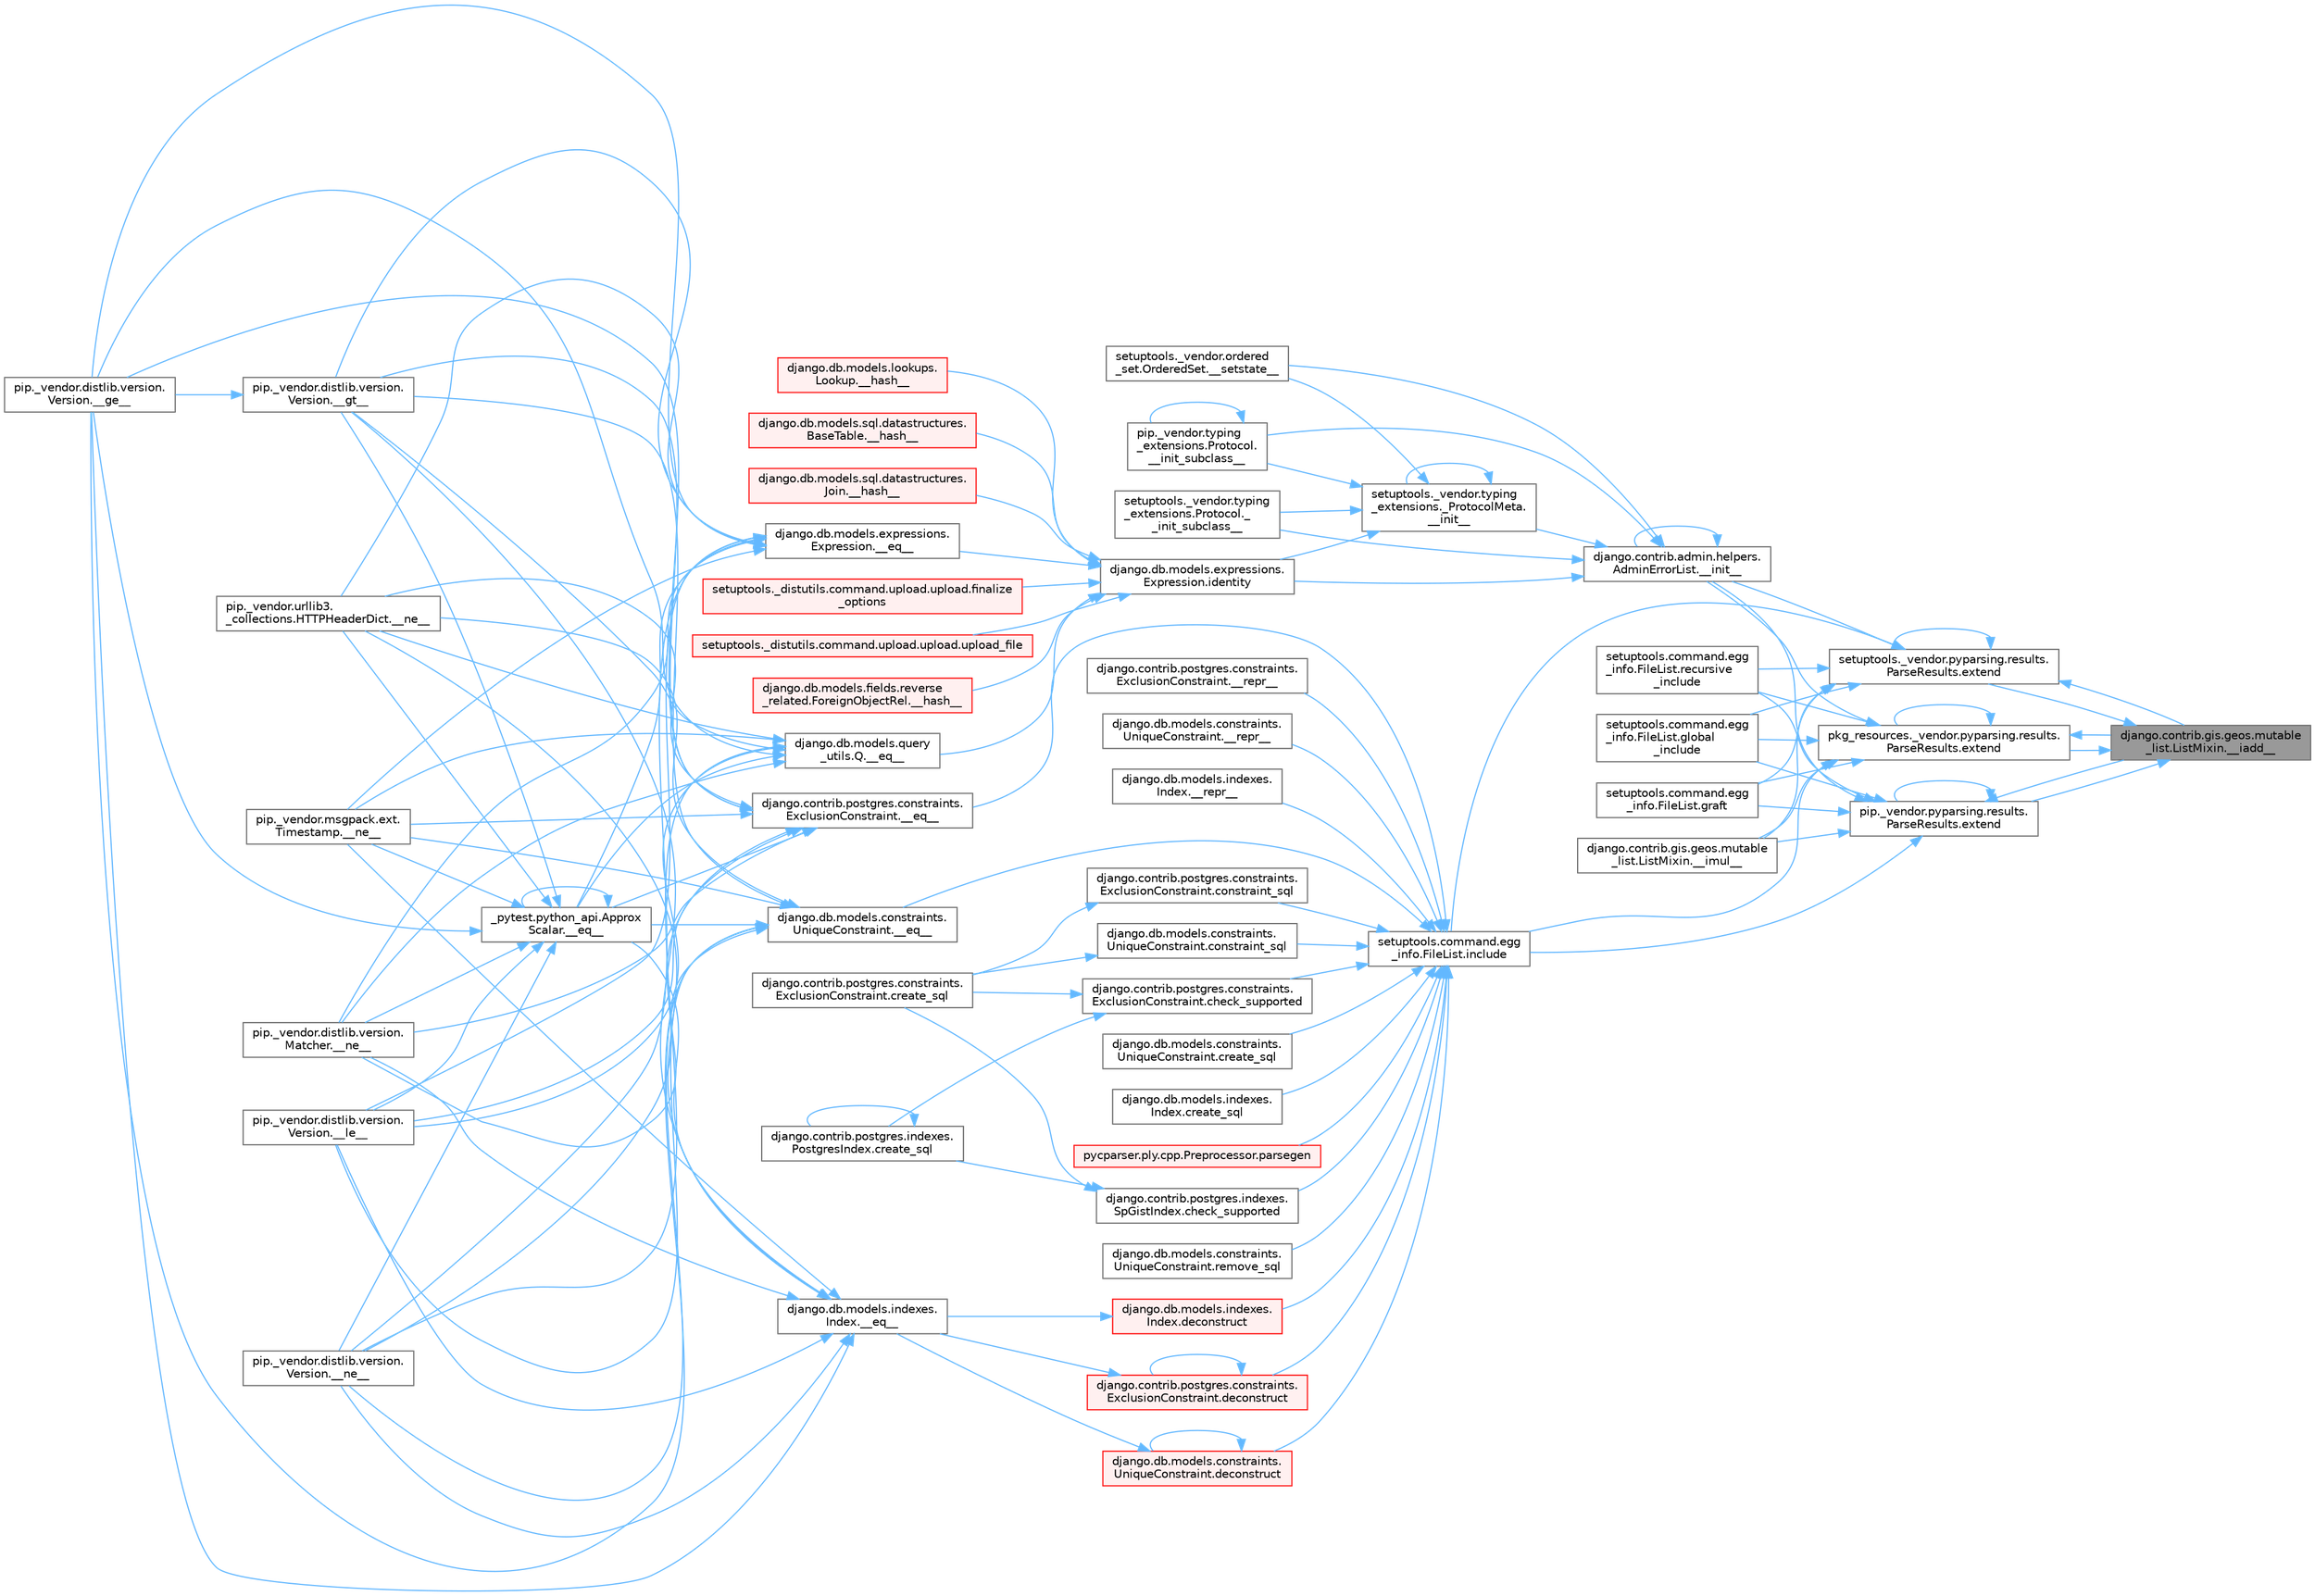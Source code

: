 digraph "django.contrib.gis.geos.mutable_list.ListMixin.__iadd__"
{
 // LATEX_PDF_SIZE
  bgcolor="transparent";
  edge [fontname=Helvetica,fontsize=10,labelfontname=Helvetica,labelfontsize=10];
  node [fontname=Helvetica,fontsize=10,shape=box,height=0.2,width=0.4];
  rankdir="RL";
  Node1 [id="Node000001",label="django.contrib.gis.geos.mutable\l_list.ListMixin.__iadd__",height=0.2,width=0.4,color="gray40", fillcolor="grey60", style="filled", fontcolor="black",tooltip=" "];
  Node1 -> Node2 [id="edge1_Node000001_Node000002",dir="back",color="steelblue1",style="solid",tooltip=" "];
  Node2 [id="Node000002",label="pip._vendor.pyparsing.results.\lParseResults.extend",height=0.2,width=0.4,color="grey40", fillcolor="white", style="filled",URL="$classpip_1_1__vendor_1_1pyparsing_1_1results_1_1_parse_results.html#a3a8a69368a4bca23dd54b356a2a06946",tooltip=" "];
  Node2 -> Node1 [id="edge2_Node000002_Node000001",dir="back",color="steelblue1",style="solid",tooltip=" "];
  Node2 -> Node3 [id="edge3_Node000002_Node000003",dir="back",color="steelblue1",style="solid",tooltip=" "];
  Node3 [id="Node000003",label="django.contrib.gis.geos.mutable\l_list.ListMixin.__imul__",height=0.2,width=0.4,color="grey40", fillcolor="white", style="filled",URL="$classdjango_1_1contrib_1_1gis_1_1geos_1_1mutable__list_1_1_list_mixin.html#aa1f26122b3cd1330a9489e8efd2b7ecf",tooltip=" "];
  Node2 -> Node4 [id="edge4_Node000002_Node000004",dir="back",color="steelblue1",style="solid",tooltip=" "];
  Node4 [id="Node000004",label="django.contrib.admin.helpers.\lAdminErrorList.__init__",height=0.2,width=0.4,color="grey40", fillcolor="white", style="filled",URL="$classdjango_1_1contrib_1_1admin_1_1helpers_1_1_admin_error_list.html#a5878563f6cf5f204f1ad08384fe02b52",tooltip=" "];
  Node4 -> Node4 [id="edge5_Node000004_Node000004",dir="back",color="steelblue1",style="solid",tooltip=" "];
  Node4 -> Node5 [id="edge6_Node000004_Node000005",dir="back",color="steelblue1",style="solid",tooltip=" "];
  Node5 [id="Node000005",label="setuptools._vendor.typing\l_extensions._ProtocolMeta.\l__init__",height=0.2,width=0.4,color="grey40", fillcolor="white", style="filled",URL="$classsetuptools_1_1__vendor_1_1typing__extensions_1_1___protocol_meta.html#a7bbaff8ac6d19534b46bca363ee0b43a",tooltip=" "];
  Node5 -> Node5 [id="edge7_Node000005_Node000005",dir="back",color="steelblue1",style="solid",tooltip=" "];
  Node5 -> Node6 [id="edge8_Node000005_Node000006",dir="back",color="steelblue1",style="solid",tooltip=" "];
  Node6 [id="Node000006",label="pip._vendor.typing\l_extensions.Protocol.\l__init_subclass__",height=0.2,width=0.4,color="grey40", fillcolor="white", style="filled",URL="$classpip_1_1__vendor_1_1typing__extensions_1_1_protocol.html#a2916efc86cebb8aba6deb7fd30b33988",tooltip=" "];
  Node6 -> Node6 [id="edge9_Node000006_Node000006",dir="back",color="steelblue1",style="solid",tooltip=" "];
  Node5 -> Node7 [id="edge10_Node000005_Node000007",dir="back",color="steelblue1",style="solid",tooltip=" "];
  Node7 [id="Node000007",label="setuptools._vendor.typing\l_extensions.Protocol._\l_init_subclass__",height=0.2,width=0.4,color="grey40", fillcolor="white", style="filled",URL="$classsetuptools_1_1__vendor_1_1typing__extensions_1_1_protocol.html#ac6cbebc092a4724ab3704c5334059874",tooltip=" "];
  Node5 -> Node8 [id="edge11_Node000005_Node000008",dir="back",color="steelblue1",style="solid",tooltip=" "];
  Node8 [id="Node000008",label="setuptools._vendor.ordered\l_set.OrderedSet.__setstate__",height=0.2,width=0.4,color="grey40", fillcolor="white", style="filled",URL="$classsetuptools_1_1__vendor_1_1ordered__set_1_1_ordered_set.html#aa7f7de9d987829525d06db565fe1b4a1",tooltip=" "];
  Node5 -> Node9 [id="edge12_Node000005_Node000009",dir="back",color="steelblue1",style="solid",tooltip=" "];
  Node9 [id="Node000009",label="django.db.models.expressions.\lExpression.identity",height=0.2,width=0.4,color="grey40", fillcolor="white", style="filled",URL="$classdjango_1_1db_1_1models_1_1expressions_1_1_expression.html#a10048810b5eb8641acf3bc150731b925",tooltip=" "];
  Node9 -> Node10 [id="edge13_Node000009_Node000010",dir="back",color="steelblue1",style="solid",tooltip=" "];
  Node10 [id="Node000010",label="django.db.models.expressions.\lExpression.__eq__",height=0.2,width=0.4,color="grey40", fillcolor="white", style="filled",URL="$classdjango_1_1db_1_1models_1_1expressions_1_1_expression.html#adb4c2940b4e88b38771aac46593315e1",tooltip=" "];
  Node10 -> Node11 [id="edge14_Node000010_Node000011",dir="back",color="steelblue1",style="solid",tooltip=" "];
  Node11 [id="Node000011",label="_pytest.python_api.Approx\lScalar.__eq__",height=0.2,width=0.4,color="grey40", fillcolor="white", style="filled",URL="$class__pytest_1_1python__api_1_1_approx_scalar.html#af4601ee4ca7409927f88c83ebfc3d923",tooltip=" "];
  Node11 -> Node11 [id="edge15_Node000011_Node000011",dir="back",color="steelblue1",style="solid",tooltip=" "];
  Node11 -> Node12 [id="edge16_Node000011_Node000012",dir="back",color="steelblue1",style="solid",tooltip=" "];
  Node12 [id="Node000012",label="pip._vendor.distlib.version.\lVersion.__ge__",height=0.2,width=0.4,color="grey40", fillcolor="white", style="filled",URL="$classpip_1_1__vendor_1_1distlib_1_1version_1_1_version.html#aa6b7b889cebc687ddb5ed9040d01b1ec",tooltip=" "];
  Node11 -> Node13 [id="edge17_Node000011_Node000013",dir="back",color="steelblue1",style="solid",tooltip=" "];
  Node13 [id="Node000013",label="pip._vendor.distlib.version.\lVersion.__gt__",height=0.2,width=0.4,color="grey40", fillcolor="white", style="filled",URL="$classpip_1_1__vendor_1_1distlib_1_1version_1_1_version.html#a51cf0c8da1bb6829173ff6861b10cb5f",tooltip=" "];
  Node13 -> Node12 [id="edge18_Node000013_Node000012",dir="back",color="steelblue1",style="solid",tooltip=" "];
  Node11 -> Node14 [id="edge19_Node000011_Node000014",dir="back",color="steelblue1",style="solid",tooltip=" "];
  Node14 [id="Node000014",label="pip._vendor.distlib.version.\lVersion.__le__",height=0.2,width=0.4,color="grey40", fillcolor="white", style="filled",URL="$classpip_1_1__vendor_1_1distlib_1_1version_1_1_version.html#ae5e2c5d9b76377e286fcf92a382cbb8b",tooltip=" "];
  Node11 -> Node15 [id="edge20_Node000011_Node000015",dir="back",color="steelblue1",style="solid",tooltip=" "];
  Node15 [id="Node000015",label="pip._vendor.distlib.version.\lMatcher.__ne__",height=0.2,width=0.4,color="grey40", fillcolor="white", style="filled",URL="$classpip_1_1__vendor_1_1distlib_1_1version_1_1_matcher.html#a24f8f8a4686bff3018fee5d22f4e02f1",tooltip=" "];
  Node11 -> Node16 [id="edge21_Node000011_Node000016",dir="back",color="steelblue1",style="solid",tooltip=" "];
  Node16 [id="Node000016",label="pip._vendor.distlib.version.\lVersion.__ne__",height=0.2,width=0.4,color="grey40", fillcolor="white", style="filled",URL="$classpip_1_1__vendor_1_1distlib_1_1version_1_1_version.html#aea3cdf6db007318ab1a2e8d144e2a4a1",tooltip=" "];
  Node11 -> Node17 [id="edge22_Node000011_Node000017",dir="back",color="steelblue1",style="solid",tooltip=" "];
  Node17 [id="Node000017",label="pip._vendor.msgpack.ext.\lTimestamp.__ne__",height=0.2,width=0.4,color="grey40", fillcolor="white", style="filled",URL="$classpip_1_1__vendor_1_1msgpack_1_1ext_1_1_timestamp.html#ac38b8cada8075f7a1133b06bc99b2317",tooltip=" "];
  Node11 -> Node18 [id="edge23_Node000011_Node000018",dir="back",color="steelblue1",style="solid",tooltip=" "];
  Node18 [id="Node000018",label="pip._vendor.urllib3.\l_collections.HTTPHeaderDict.__ne__",height=0.2,width=0.4,color="grey40", fillcolor="white", style="filled",URL="$classpip_1_1__vendor_1_1urllib3_1_1__collections_1_1_h_t_t_p_header_dict.html#aa7766a9499d33160a1258e140e35a806",tooltip=" "];
  Node10 -> Node12 [id="edge24_Node000010_Node000012",dir="back",color="steelblue1",style="solid",tooltip=" "];
  Node10 -> Node13 [id="edge25_Node000010_Node000013",dir="back",color="steelblue1",style="solid",tooltip=" "];
  Node10 -> Node14 [id="edge26_Node000010_Node000014",dir="back",color="steelblue1",style="solid",tooltip=" "];
  Node10 -> Node15 [id="edge27_Node000010_Node000015",dir="back",color="steelblue1",style="solid",tooltip=" "];
  Node10 -> Node16 [id="edge28_Node000010_Node000016",dir="back",color="steelblue1",style="solid",tooltip=" "];
  Node10 -> Node17 [id="edge29_Node000010_Node000017",dir="back",color="steelblue1",style="solid",tooltip=" "];
  Node10 -> Node18 [id="edge30_Node000010_Node000018",dir="back",color="steelblue1",style="solid",tooltip=" "];
  Node9 -> Node19 [id="edge31_Node000009_Node000019",dir="back",color="steelblue1",style="solid",tooltip=" "];
  Node19 [id="Node000019",label="django.db.models.query\l_utils.Q.__eq__",height=0.2,width=0.4,color="grey40", fillcolor="white", style="filled",URL="$classdjango_1_1db_1_1models_1_1query__utils_1_1_q.html#aa83c3e0a1d5257be65a946fcc4baf58a",tooltip=" "];
  Node19 -> Node11 [id="edge32_Node000019_Node000011",dir="back",color="steelblue1",style="solid",tooltip=" "];
  Node19 -> Node12 [id="edge33_Node000019_Node000012",dir="back",color="steelblue1",style="solid",tooltip=" "];
  Node19 -> Node13 [id="edge34_Node000019_Node000013",dir="back",color="steelblue1",style="solid",tooltip=" "];
  Node19 -> Node14 [id="edge35_Node000019_Node000014",dir="back",color="steelblue1",style="solid",tooltip=" "];
  Node19 -> Node15 [id="edge36_Node000019_Node000015",dir="back",color="steelblue1",style="solid",tooltip=" "];
  Node19 -> Node16 [id="edge37_Node000019_Node000016",dir="back",color="steelblue1",style="solid",tooltip=" "];
  Node19 -> Node17 [id="edge38_Node000019_Node000017",dir="back",color="steelblue1",style="solid",tooltip=" "];
  Node19 -> Node18 [id="edge39_Node000019_Node000018",dir="back",color="steelblue1",style="solid",tooltip=" "];
  Node9 -> Node20 [id="edge40_Node000009_Node000020",dir="back",color="steelblue1",style="solid",tooltip=" "];
  Node20 [id="Node000020",label="django.db.models.fields.reverse\l_related.ForeignObjectRel.__hash__",height=0.2,width=0.4,color="red", fillcolor="#FFF0F0", style="filled",URL="$classdjango_1_1db_1_1models_1_1fields_1_1reverse__related_1_1_foreign_object_rel.html#aa0478c97c51638ebbe5b348c9ace7a13",tooltip=" "];
  Node9 -> Node23 [id="edge41_Node000009_Node000023",dir="back",color="steelblue1",style="solid",tooltip=" "];
  Node23 [id="Node000023",label="django.db.models.lookups.\lLookup.__hash__",height=0.2,width=0.4,color="red", fillcolor="#FFF0F0", style="filled",URL="$classdjango_1_1db_1_1models_1_1lookups_1_1_lookup.html#a05201ecef16ee5ad8c9a403b7ebbc268",tooltip=" "];
  Node9 -> Node24 [id="edge42_Node000009_Node000024",dir="back",color="steelblue1",style="solid",tooltip=" "];
  Node24 [id="Node000024",label="django.db.models.sql.datastructures.\lBaseTable.__hash__",height=0.2,width=0.4,color="red", fillcolor="#FFF0F0", style="filled",URL="$classdjango_1_1db_1_1models_1_1sql_1_1datastructures_1_1_base_table.html#aebcfbba4343eb7a1520718b608feaaa6",tooltip=" "];
  Node9 -> Node25 [id="edge43_Node000009_Node000025",dir="back",color="steelblue1",style="solid",tooltip=" "];
  Node25 [id="Node000025",label="django.db.models.sql.datastructures.\lJoin.__hash__",height=0.2,width=0.4,color="red", fillcolor="#FFF0F0", style="filled",URL="$classdjango_1_1db_1_1models_1_1sql_1_1datastructures_1_1_join.html#adcb5282598b4e04b92f6bd262f0d360c",tooltip=" "];
  Node9 -> Node26 [id="edge44_Node000009_Node000026",dir="back",color="steelblue1",style="solid",tooltip=" "];
  Node26 [id="Node000026",label="setuptools._distutils.command.upload.upload.finalize\l_options",height=0.2,width=0.4,color="red", fillcolor="#FFF0F0", style="filled",URL="$classsetuptools_1_1__distutils_1_1command_1_1upload_1_1upload.html#a9c94c240a676c164b8b18a141bc48c4c",tooltip=" "];
  Node9 -> Node33 [id="edge45_Node000009_Node000033",dir="back",color="steelblue1",style="solid",tooltip=" "];
  Node33 [id="Node000033",label="setuptools._distutils.command.upload.upload.upload_file",height=0.2,width=0.4,color="red", fillcolor="#FFF0F0", style="filled",URL="$classsetuptools_1_1__distutils_1_1command_1_1upload_1_1upload.html#aa7d9089079f68edc3d38061fcc04211f",tooltip=" "];
  Node4 -> Node6 [id="edge46_Node000004_Node000006",dir="back",color="steelblue1",style="solid",tooltip=" "];
  Node4 -> Node7 [id="edge47_Node000004_Node000007",dir="back",color="steelblue1",style="solid",tooltip=" "];
  Node4 -> Node8 [id="edge48_Node000004_Node000008",dir="back",color="steelblue1",style="solid",tooltip=" "];
  Node4 -> Node9 [id="edge49_Node000004_Node000009",dir="back",color="steelblue1",style="solid",tooltip=" "];
  Node2 -> Node2 [id="edge50_Node000002_Node000002",dir="back",color="steelblue1",style="solid",tooltip=" "];
  Node2 -> Node36 [id="edge51_Node000002_Node000036",dir="back",color="steelblue1",style="solid",tooltip=" "];
  Node36 [id="Node000036",label="setuptools.command.egg\l_info.FileList.global\l_include",height=0.2,width=0.4,color="grey40", fillcolor="white", style="filled",URL="$classsetuptools_1_1command_1_1egg__info_1_1_file_list.html#aadac1c6cd8f0f3ca32ae942964571e54",tooltip=" "];
  Node2 -> Node37 [id="edge52_Node000002_Node000037",dir="back",color="steelblue1",style="solid",tooltip=" "];
  Node37 [id="Node000037",label="setuptools.command.egg\l_info.FileList.graft",height=0.2,width=0.4,color="grey40", fillcolor="white", style="filled",URL="$classsetuptools_1_1command_1_1egg__info_1_1_file_list.html#a9c1fb7dd83a4e7a24412a3a265fbc102",tooltip=" "];
  Node2 -> Node38 [id="edge53_Node000002_Node000038",dir="back",color="steelblue1",style="solid",tooltip=" "];
  Node38 [id="Node000038",label="setuptools.command.egg\l_info.FileList.include",height=0.2,width=0.4,color="grey40", fillcolor="white", style="filled",URL="$classsetuptools_1_1command_1_1egg__info_1_1_file_list.html#a607fa79fcff4595945fdfb1f266eb132",tooltip=" "];
  Node38 -> Node39 [id="edge54_Node000038_Node000039",dir="back",color="steelblue1",style="solid",tooltip=" "];
  Node39 [id="Node000039",label="django.contrib.postgres.constraints.\lExclusionConstraint.__eq__",height=0.2,width=0.4,color="grey40", fillcolor="white", style="filled",URL="$classdjango_1_1contrib_1_1postgres_1_1constraints_1_1_exclusion_constraint.html#af496d048323e51177e1239475f9fe47c",tooltip=" "];
  Node39 -> Node11 [id="edge55_Node000039_Node000011",dir="back",color="steelblue1",style="solid",tooltip=" "];
  Node39 -> Node12 [id="edge56_Node000039_Node000012",dir="back",color="steelblue1",style="solid",tooltip=" "];
  Node39 -> Node13 [id="edge57_Node000039_Node000013",dir="back",color="steelblue1",style="solid",tooltip=" "];
  Node39 -> Node14 [id="edge58_Node000039_Node000014",dir="back",color="steelblue1",style="solid",tooltip=" "];
  Node39 -> Node15 [id="edge59_Node000039_Node000015",dir="back",color="steelblue1",style="solid",tooltip=" "];
  Node39 -> Node16 [id="edge60_Node000039_Node000016",dir="back",color="steelblue1",style="solid",tooltip=" "];
  Node39 -> Node17 [id="edge61_Node000039_Node000017",dir="back",color="steelblue1",style="solid",tooltip=" "];
  Node39 -> Node18 [id="edge62_Node000039_Node000018",dir="back",color="steelblue1",style="solid",tooltip=" "];
  Node38 -> Node40 [id="edge63_Node000038_Node000040",dir="back",color="steelblue1",style="solid",tooltip=" "];
  Node40 [id="Node000040",label="django.db.models.constraints.\lUniqueConstraint.__eq__",height=0.2,width=0.4,color="grey40", fillcolor="white", style="filled",URL="$classdjango_1_1db_1_1models_1_1constraints_1_1_unique_constraint.html#a1a877e5c6def4673a480b3fd44e3ad19",tooltip=" "];
  Node40 -> Node11 [id="edge64_Node000040_Node000011",dir="back",color="steelblue1",style="solid",tooltip=" "];
  Node40 -> Node12 [id="edge65_Node000040_Node000012",dir="back",color="steelblue1",style="solid",tooltip=" "];
  Node40 -> Node13 [id="edge66_Node000040_Node000013",dir="back",color="steelblue1",style="solid",tooltip=" "];
  Node40 -> Node14 [id="edge67_Node000040_Node000014",dir="back",color="steelblue1",style="solid",tooltip=" "];
  Node40 -> Node15 [id="edge68_Node000040_Node000015",dir="back",color="steelblue1",style="solid",tooltip=" "];
  Node40 -> Node16 [id="edge69_Node000040_Node000016",dir="back",color="steelblue1",style="solid",tooltip=" "];
  Node40 -> Node17 [id="edge70_Node000040_Node000017",dir="back",color="steelblue1",style="solid",tooltip=" "];
  Node40 -> Node18 [id="edge71_Node000040_Node000018",dir="back",color="steelblue1",style="solid",tooltip=" "];
  Node38 -> Node41 [id="edge72_Node000038_Node000041",dir="back",color="steelblue1",style="solid",tooltip=" "];
  Node41 [id="Node000041",label="django.contrib.postgres.constraints.\lExclusionConstraint.__repr__",height=0.2,width=0.4,color="grey40", fillcolor="white", style="filled",URL="$classdjango_1_1contrib_1_1postgres_1_1constraints_1_1_exclusion_constraint.html#a0771594ced240daa3e783f821d28adb5",tooltip=" "];
  Node38 -> Node42 [id="edge73_Node000038_Node000042",dir="back",color="steelblue1",style="solid",tooltip=" "];
  Node42 [id="Node000042",label="django.db.models.constraints.\lUniqueConstraint.__repr__",height=0.2,width=0.4,color="grey40", fillcolor="white", style="filled",URL="$classdjango_1_1db_1_1models_1_1constraints_1_1_unique_constraint.html#a182454ed288d36d2033f34e2442e63b6",tooltip=" "];
  Node38 -> Node43 [id="edge74_Node000038_Node000043",dir="back",color="steelblue1",style="solid",tooltip=" "];
  Node43 [id="Node000043",label="django.db.models.indexes.\lIndex.__repr__",height=0.2,width=0.4,color="grey40", fillcolor="white", style="filled",URL="$classdjango_1_1db_1_1models_1_1indexes_1_1_index.html#a491779817a13ed7b81a3fa01cb34b2c6",tooltip=" "];
  Node38 -> Node44 [id="edge75_Node000038_Node000044",dir="back",color="steelblue1",style="solid",tooltip=" "];
  Node44 [id="Node000044",label="django.contrib.postgres.constraints.\lExclusionConstraint.check_supported",height=0.2,width=0.4,color="grey40", fillcolor="white", style="filled",URL="$classdjango_1_1contrib_1_1postgres_1_1constraints_1_1_exclusion_constraint.html#afce44af1fdf188bca4592f852eb897c3",tooltip=" "];
  Node44 -> Node45 [id="edge76_Node000044_Node000045",dir="back",color="steelblue1",style="solid",tooltip=" "];
  Node45 [id="Node000045",label="django.contrib.postgres.constraints.\lExclusionConstraint.create_sql",height=0.2,width=0.4,color="grey40", fillcolor="white", style="filled",URL="$classdjango_1_1contrib_1_1postgres_1_1constraints_1_1_exclusion_constraint.html#a491aa9fcecb71b800a51e96a00892078",tooltip=" "];
  Node44 -> Node46 [id="edge77_Node000044_Node000046",dir="back",color="steelblue1",style="solid",tooltip=" "];
  Node46 [id="Node000046",label="django.contrib.postgres.indexes.\lPostgresIndex.create_sql",height=0.2,width=0.4,color="grey40", fillcolor="white", style="filled",URL="$classdjango_1_1contrib_1_1postgres_1_1indexes_1_1_postgres_index.html#aca4fb7bbfc0ddbcbbb35f50aeb275adc",tooltip=" "];
  Node46 -> Node46 [id="edge78_Node000046_Node000046",dir="back",color="steelblue1",style="solid",tooltip=" "];
  Node38 -> Node47 [id="edge79_Node000038_Node000047",dir="back",color="steelblue1",style="solid",tooltip=" "];
  Node47 [id="Node000047",label="django.contrib.postgres.indexes.\lSpGistIndex.check_supported",height=0.2,width=0.4,color="grey40", fillcolor="white", style="filled",URL="$classdjango_1_1contrib_1_1postgres_1_1indexes_1_1_sp_gist_index.html#aa2d05c1b3c304ae928ef271c01011447",tooltip=" "];
  Node47 -> Node45 [id="edge80_Node000047_Node000045",dir="back",color="steelblue1",style="solid",tooltip=" "];
  Node47 -> Node46 [id="edge81_Node000047_Node000046",dir="back",color="steelblue1",style="solid",tooltip=" "];
  Node38 -> Node48 [id="edge82_Node000038_Node000048",dir="back",color="steelblue1",style="solid",tooltip=" "];
  Node48 [id="Node000048",label="django.contrib.postgres.constraints.\lExclusionConstraint.constraint_sql",height=0.2,width=0.4,color="grey40", fillcolor="white", style="filled",URL="$classdjango_1_1contrib_1_1postgres_1_1constraints_1_1_exclusion_constraint.html#a9c7786d94df04c688d948011958a68c1",tooltip=" "];
  Node48 -> Node45 [id="edge83_Node000048_Node000045",dir="back",color="steelblue1",style="solid",tooltip=" "];
  Node38 -> Node49 [id="edge84_Node000038_Node000049",dir="back",color="steelblue1",style="solid",tooltip=" "];
  Node49 [id="Node000049",label="django.db.models.constraints.\lUniqueConstraint.constraint_sql",height=0.2,width=0.4,color="grey40", fillcolor="white", style="filled",URL="$classdjango_1_1db_1_1models_1_1constraints_1_1_unique_constraint.html#ad8e91d3d3fb576b5000de9908877754d",tooltip=" "];
  Node49 -> Node45 [id="edge85_Node000049_Node000045",dir="back",color="steelblue1",style="solid",tooltip=" "];
  Node38 -> Node50 [id="edge86_Node000038_Node000050",dir="back",color="steelblue1",style="solid",tooltip=" "];
  Node50 [id="Node000050",label="django.db.models.constraints.\lUniqueConstraint.create_sql",height=0.2,width=0.4,color="grey40", fillcolor="white", style="filled",URL="$classdjango_1_1db_1_1models_1_1constraints_1_1_unique_constraint.html#ad0cc45d12329073fac8ae7b419a34cae",tooltip=" "];
  Node38 -> Node51 [id="edge87_Node000038_Node000051",dir="back",color="steelblue1",style="solid",tooltip=" "];
  Node51 [id="Node000051",label="django.db.models.indexes.\lIndex.create_sql",height=0.2,width=0.4,color="grey40", fillcolor="white", style="filled",URL="$classdjango_1_1db_1_1models_1_1indexes_1_1_index.html#a7e8410dc834fe4215a58d075ccddd399",tooltip=" "];
  Node38 -> Node52 [id="edge88_Node000038_Node000052",dir="back",color="steelblue1",style="solid",tooltip=" "];
  Node52 [id="Node000052",label="django.contrib.postgres.constraints.\lExclusionConstraint.deconstruct",height=0.2,width=0.4,color="red", fillcolor="#FFF0F0", style="filled",URL="$classdjango_1_1contrib_1_1postgres_1_1constraints_1_1_exclusion_constraint.html#ad7f2b1013a1aeb3f6e584282ead19dfb",tooltip=" "];
  Node52 -> Node53 [id="edge89_Node000052_Node000053",dir="back",color="steelblue1",style="solid",tooltip=" "];
  Node53 [id="Node000053",label="django.db.models.indexes.\lIndex.__eq__",height=0.2,width=0.4,color="grey40", fillcolor="white", style="filled",URL="$classdjango_1_1db_1_1models_1_1indexes_1_1_index.html#a610477616672fd35272d94ba513c1496",tooltip=" "];
  Node53 -> Node11 [id="edge90_Node000053_Node000011",dir="back",color="steelblue1",style="solid",tooltip=" "];
  Node53 -> Node12 [id="edge91_Node000053_Node000012",dir="back",color="steelblue1",style="solid",tooltip=" "];
  Node53 -> Node13 [id="edge92_Node000053_Node000013",dir="back",color="steelblue1",style="solid",tooltip=" "];
  Node53 -> Node14 [id="edge93_Node000053_Node000014",dir="back",color="steelblue1",style="solid",tooltip=" "];
  Node53 -> Node15 [id="edge94_Node000053_Node000015",dir="back",color="steelblue1",style="solid",tooltip=" "];
  Node53 -> Node16 [id="edge95_Node000053_Node000016",dir="back",color="steelblue1",style="solid",tooltip=" "];
  Node53 -> Node17 [id="edge96_Node000053_Node000017",dir="back",color="steelblue1",style="solid",tooltip=" "];
  Node53 -> Node18 [id="edge97_Node000053_Node000018",dir="back",color="steelblue1",style="solid",tooltip=" "];
  Node52 -> Node52 [id="edge98_Node000052_Node000052",dir="back",color="steelblue1",style="solid",tooltip=" "];
  Node38 -> Node465 [id="edge99_Node000038_Node000465",dir="back",color="steelblue1",style="solid",tooltip=" "];
  Node465 [id="Node000465",label="django.db.models.constraints.\lUniqueConstraint.deconstruct",height=0.2,width=0.4,color="red", fillcolor="#FFF0F0", style="filled",URL="$classdjango_1_1db_1_1models_1_1constraints_1_1_unique_constraint.html#a79dd632a14039b180b2b909fefcfce70",tooltip=" "];
  Node465 -> Node53 [id="edge100_Node000465_Node000053",dir="back",color="steelblue1",style="solid",tooltip=" "];
  Node465 -> Node465 [id="edge101_Node000465_Node000465",dir="back",color="steelblue1",style="solid",tooltip=" "];
  Node38 -> Node1721 [id="edge102_Node000038_Node001721",dir="back",color="steelblue1",style="solid",tooltip=" "];
  Node1721 [id="Node001721",label="django.db.models.indexes.\lIndex.deconstruct",height=0.2,width=0.4,color="red", fillcolor="#FFF0F0", style="filled",URL="$classdjango_1_1db_1_1models_1_1indexes_1_1_index.html#ad28ee8ce2b1da28df32f78ea1c2d9741",tooltip=" "];
  Node1721 -> Node53 [id="edge103_Node001721_Node000053",dir="back",color="steelblue1",style="solid",tooltip=" "];
  Node38 -> Node463 [id="edge104_Node000038_Node000463",dir="back",color="steelblue1",style="solid",tooltip=" "];
  Node463 [id="Node000463",label="pycparser.ply.cpp.Preprocessor.parsegen",height=0.2,width=0.4,color="red", fillcolor="#FFF0F0", style="filled",URL="$classpycparser_1_1ply_1_1cpp_1_1_preprocessor.html#aad71ed64ebab07f9eafb0b36f9108723",tooltip=" "];
  Node38 -> Node2252 [id="edge105_Node000038_Node002252",dir="back",color="steelblue1",style="solid",tooltip=" "];
  Node2252 [id="Node002252",label="django.db.models.constraints.\lUniqueConstraint.remove_sql",height=0.2,width=0.4,color="grey40", fillcolor="white", style="filled",URL="$classdjango_1_1db_1_1models_1_1constraints_1_1_unique_constraint.html#ab15414e4b19d874a865c00e01427dfd1",tooltip=" "];
  Node2 -> Node696 [id="edge106_Node000002_Node000696",dir="back",color="steelblue1",style="solid",tooltip=" "];
  Node696 [id="Node000696",label="setuptools.command.egg\l_info.FileList.recursive\l_include",height=0.2,width=0.4,color="grey40", fillcolor="white", style="filled",URL="$classsetuptools_1_1command_1_1egg__info_1_1_file_list.html#af4da1ce86e34e016e9eabd4713cc186a",tooltip=" "];
  Node1 -> Node712 [id="edge107_Node000001_Node000712",dir="back",color="steelblue1",style="solid",tooltip=" "];
  Node712 [id="Node000712",label="pkg_resources._vendor.pyparsing.results.\lParseResults.extend",height=0.2,width=0.4,color="grey40", fillcolor="white", style="filled",URL="$classpkg__resources_1_1__vendor_1_1pyparsing_1_1results_1_1_parse_results.html#a72e8060e72d308428923c84a049d11b1",tooltip=" "];
  Node712 -> Node1 [id="edge108_Node000712_Node000001",dir="back",color="steelblue1",style="solid",tooltip=" "];
  Node712 -> Node3 [id="edge109_Node000712_Node000003",dir="back",color="steelblue1",style="solid",tooltip=" "];
  Node712 -> Node4 [id="edge110_Node000712_Node000004",dir="back",color="steelblue1",style="solid",tooltip=" "];
  Node712 -> Node712 [id="edge111_Node000712_Node000712",dir="back",color="steelblue1",style="solid",tooltip=" "];
  Node712 -> Node36 [id="edge112_Node000712_Node000036",dir="back",color="steelblue1",style="solid",tooltip=" "];
  Node712 -> Node37 [id="edge113_Node000712_Node000037",dir="back",color="steelblue1",style="solid",tooltip=" "];
  Node712 -> Node38 [id="edge114_Node000712_Node000038",dir="back",color="steelblue1",style="solid",tooltip=" "];
  Node712 -> Node696 [id="edge115_Node000712_Node000696",dir="back",color="steelblue1",style="solid",tooltip=" "];
  Node1 -> Node713 [id="edge116_Node000001_Node000713",dir="back",color="steelblue1",style="solid",tooltip=" "];
  Node713 [id="Node000713",label="setuptools._vendor.pyparsing.results.\lParseResults.extend",height=0.2,width=0.4,color="grey40", fillcolor="white", style="filled",URL="$classsetuptools_1_1__vendor_1_1pyparsing_1_1results_1_1_parse_results.html#aa11ff3f0723c175143645b9325417229",tooltip=" "];
  Node713 -> Node1 [id="edge117_Node000713_Node000001",dir="back",color="steelblue1",style="solid",tooltip=" "];
  Node713 -> Node3 [id="edge118_Node000713_Node000003",dir="back",color="steelblue1",style="solid",tooltip=" "];
  Node713 -> Node4 [id="edge119_Node000713_Node000004",dir="back",color="steelblue1",style="solid",tooltip=" "];
  Node713 -> Node713 [id="edge120_Node000713_Node000713",dir="back",color="steelblue1",style="solid",tooltip=" "];
  Node713 -> Node36 [id="edge121_Node000713_Node000036",dir="back",color="steelblue1",style="solid",tooltip=" "];
  Node713 -> Node37 [id="edge122_Node000713_Node000037",dir="back",color="steelblue1",style="solid",tooltip=" "];
  Node713 -> Node38 [id="edge123_Node000713_Node000038",dir="back",color="steelblue1",style="solid",tooltip=" "];
  Node713 -> Node696 [id="edge124_Node000713_Node000696",dir="back",color="steelblue1",style="solid",tooltip=" "];
}
